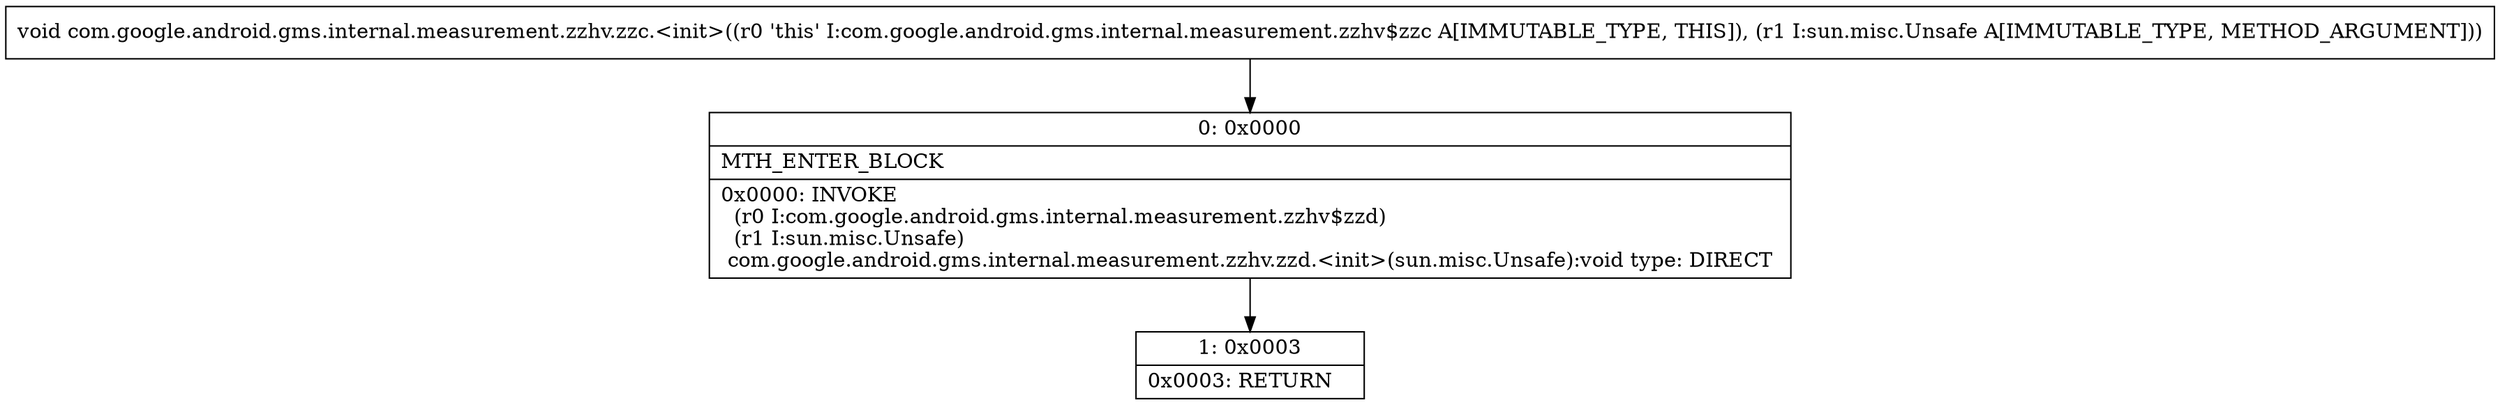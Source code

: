 digraph "CFG forcom.google.android.gms.internal.measurement.zzhv.zzc.\<init\>(Lsun\/misc\/Unsafe;)V" {
Node_0 [shape=record,label="{0\:\ 0x0000|MTH_ENTER_BLOCK\l|0x0000: INVOKE  \l  (r0 I:com.google.android.gms.internal.measurement.zzhv$zzd)\l  (r1 I:sun.misc.Unsafe)\l com.google.android.gms.internal.measurement.zzhv.zzd.\<init\>(sun.misc.Unsafe):void type: DIRECT \l}"];
Node_1 [shape=record,label="{1\:\ 0x0003|0x0003: RETURN   \l}"];
MethodNode[shape=record,label="{void com.google.android.gms.internal.measurement.zzhv.zzc.\<init\>((r0 'this' I:com.google.android.gms.internal.measurement.zzhv$zzc A[IMMUTABLE_TYPE, THIS]), (r1 I:sun.misc.Unsafe A[IMMUTABLE_TYPE, METHOD_ARGUMENT])) }"];
MethodNode -> Node_0;
Node_0 -> Node_1;
}

